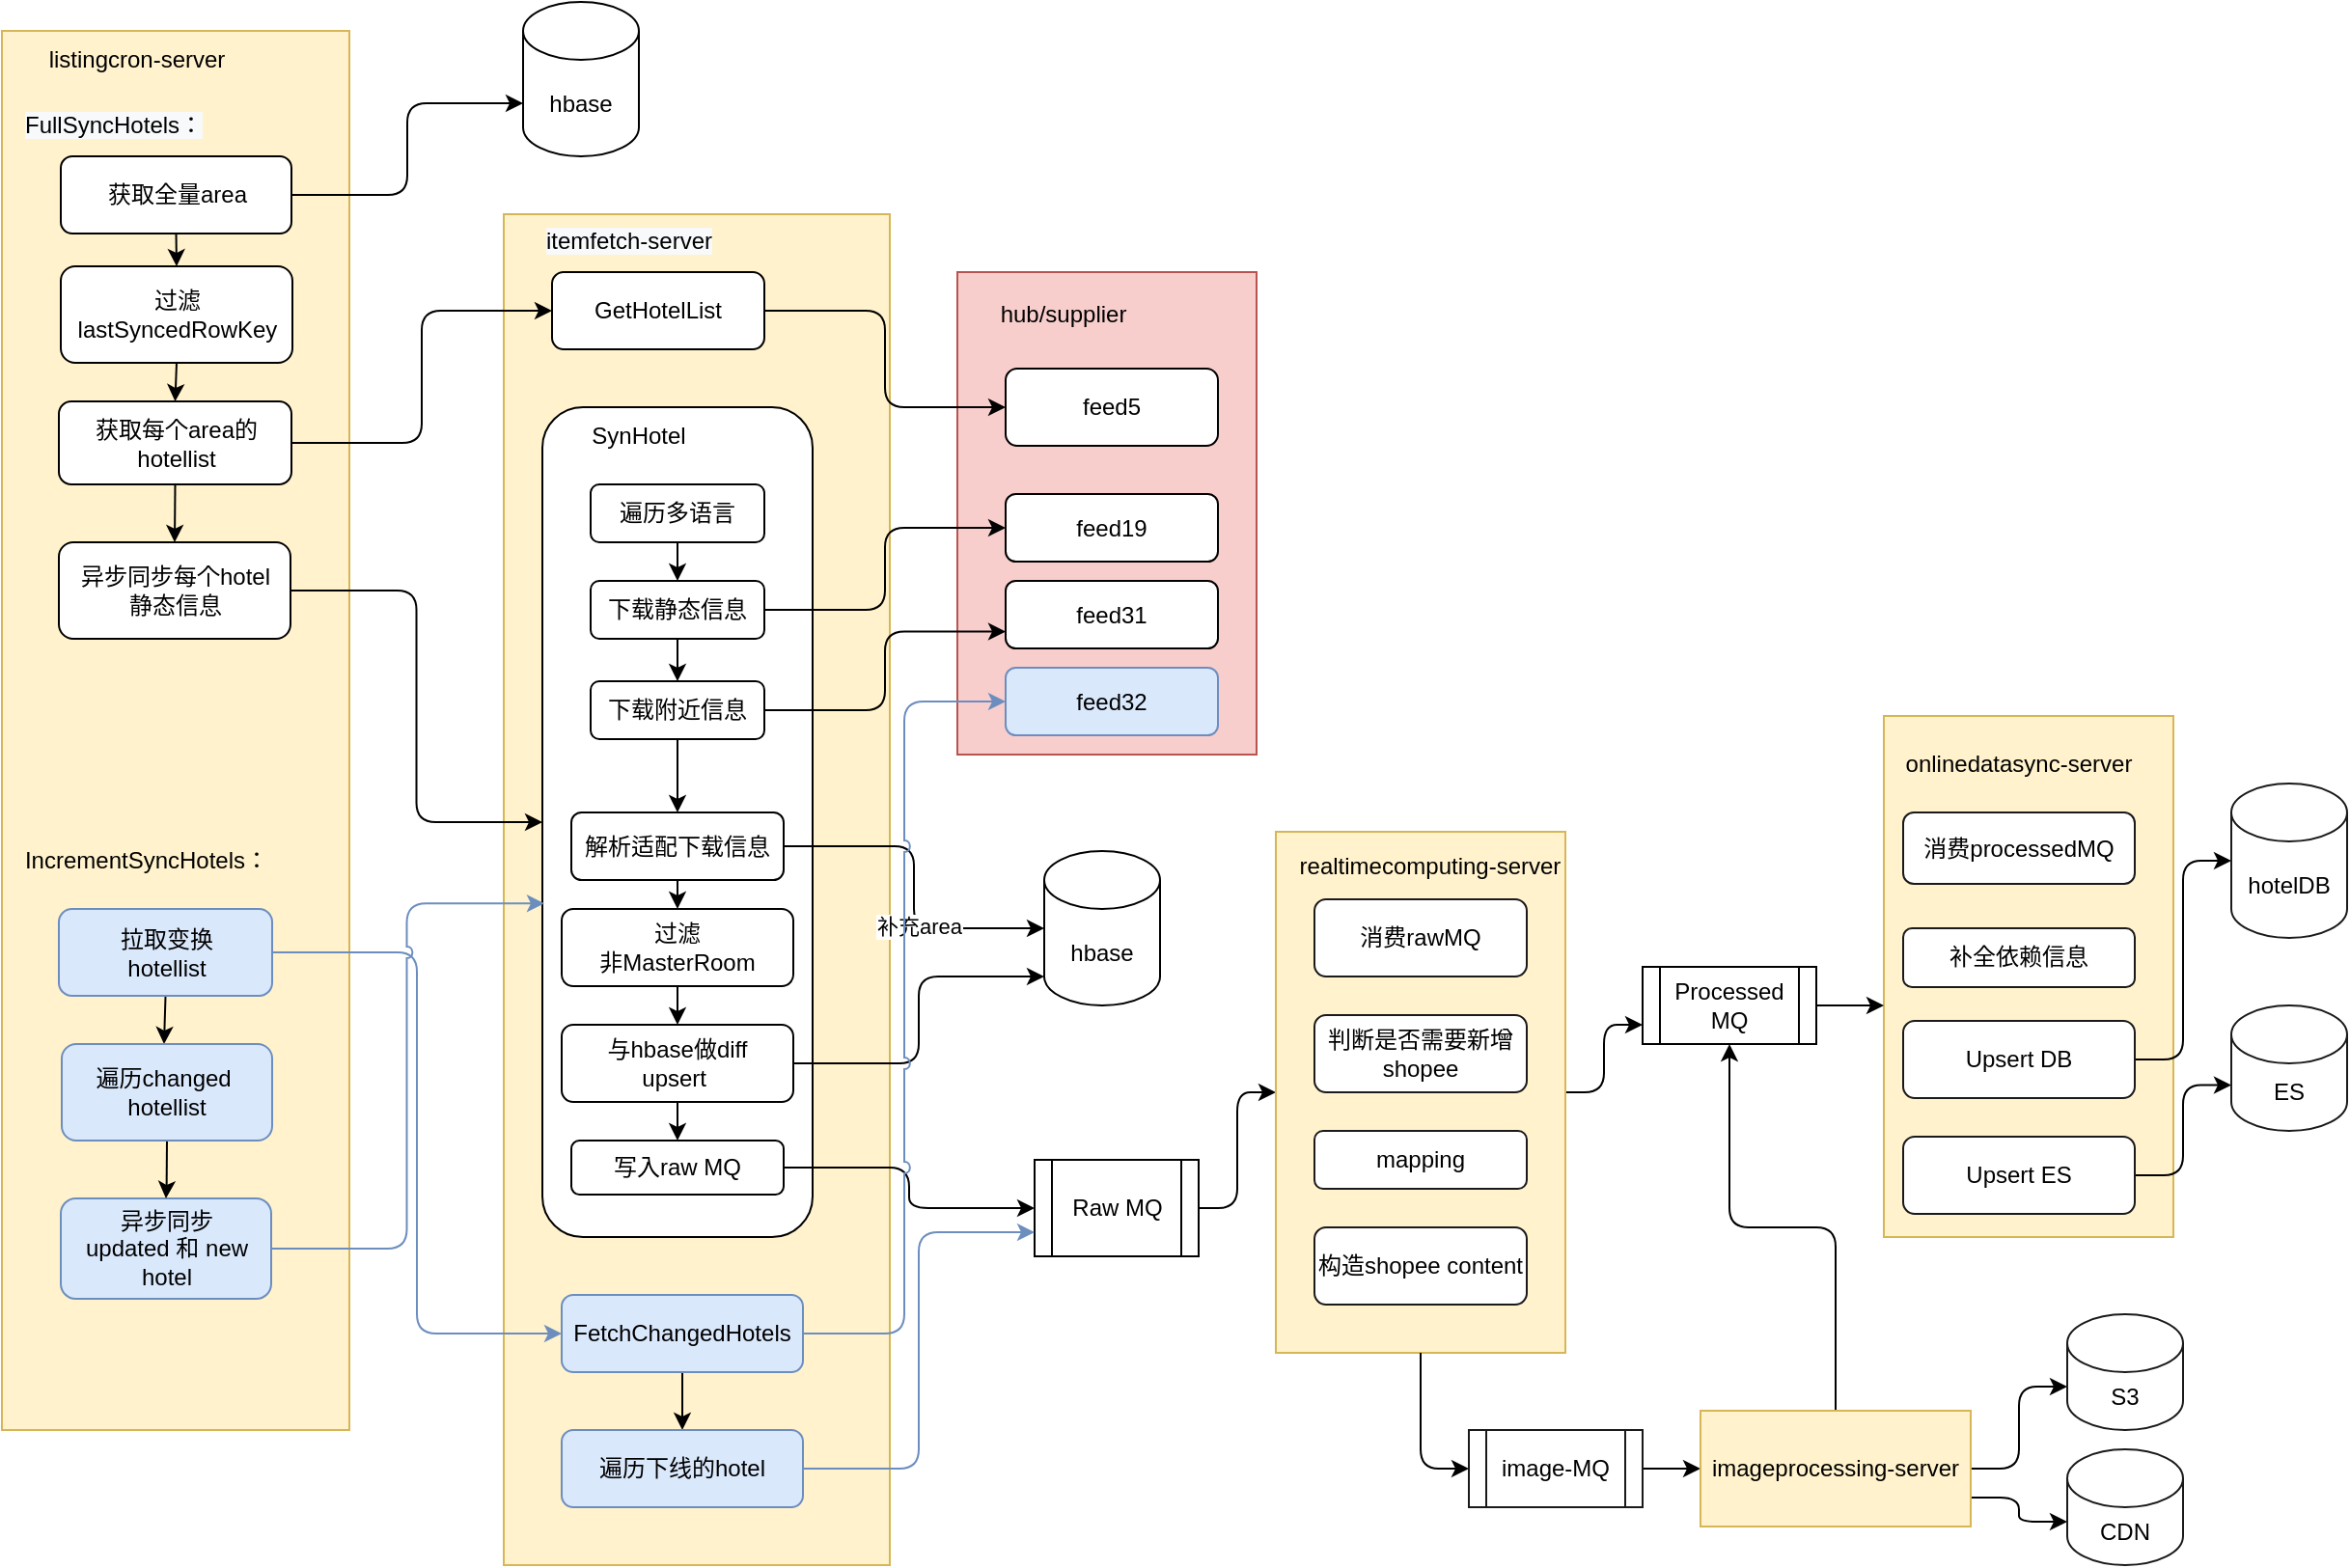 <mxfile version="20.0.4" type="github">
  <diagram id="YuhhQvLzDPB0U2GF9P-1" name="Page-1">
    <mxGraphModel dx="2163" dy="1390" grid="1" gridSize="10" guides="1" tooltips="1" connect="1" arrows="1" fold="1" page="1" pageScale="1" pageWidth="3300" pageHeight="4681" math="0" shadow="0">
      <root>
        <mxCell id="0" />
        <mxCell id="1" parent="0" />
        <mxCell id="pe_uEWkKQalwWE7tFgN7-95" value="" style="rounded=0;whiteSpace=wrap;html=1;strokeColor=#d6b656;fillColor=#fff2cc;" vertex="1" parent="1">
          <mxGeometry x="1315" y="510" width="150" height="270" as="geometry" />
        </mxCell>
        <mxCell id="pe_uEWkKQalwWE7tFgN7-93" style="edgeStyle=orthogonalEdgeStyle;rounded=1;jumpStyle=arc;orthogonalLoop=1;jettySize=auto;html=1;exitX=1;exitY=0.5;exitDx=0;exitDy=0;entryX=0;entryY=0.75;entryDx=0;entryDy=0;" edge="1" parent="1" source="pe_uEWkKQalwWE7tFgN7-82" target="pe_uEWkKQalwWE7tFgN7-92">
          <mxGeometry relative="1" as="geometry" />
        </mxCell>
        <mxCell id="pe_uEWkKQalwWE7tFgN7-55" value="" style="rounded=0;whiteSpace=wrap;html=1;fillColor=#f8cecc;strokeColor=#b85450;" vertex="1" parent="1">
          <mxGeometry x="835" y="280" width="155" height="250" as="geometry" />
        </mxCell>
        <mxCell id="pe_uEWkKQalwWE7tFgN7-50" value="" style="rounded=0;whiteSpace=wrap;html=1;fillColor=#fff2cc;strokeColor=#d6b656;" vertex="1" parent="1">
          <mxGeometry x="600" y="250" width="200" height="700" as="geometry" />
        </mxCell>
        <mxCell id="pe_uEWkKQalwWE7tFgN7-18" value="" style="rounded=0;whiteSpace=wrap;html=1;fillColor=#fff2cc;strokeColor=#d6b656;" vertex="1" parent="1">
          <mxGeometry x="340" y="155" width="180" height="725" as="geometry" />
        </mxCell>
        <mxCell id="pe_uEWkKQalwWE7tFgN7-2" value="hbase" style="shape=cylinder3;whiteSpace=wrap;html=1;boundedLbl=1;backgroundOutline=1;size=15;" vertex="1" parent="1">
          <mxGeometry x="610" y="140" width="60" height="80" as="geometry" />
        </mxCell>
        <mxCell id="pe_uEWkKQalwWE7tFgN7-7" style="edgeStyle=orthogonalEdgeStyle;rounded=0;orthogonalLoop=1;jettySize=auto;html=1;exitX=0.5;exitY=1;exitDx=0;exitDy=0;entryX=0.5;entryY=0;entryDx=0;entryDy=0;" edge="1" parent="1" source="pe_uEWkKQalwWE7tFgN7-5" target="pe_uEWkKQalwWE7tFgN7-6">
          <mxGeometry relative="1" as="geometry" />
        </mxCell>
        <mxCell id="pe_uEWkKQalwWE7tFgN7-8" style="edgeStyle=orthogonalEdgeStyle;rounded=1;orthogonalLoop=1;jettySize=auto;html=1;exitX=1;exitY=0.5;exitDx=0;exitDy=0;entryX=0;entryY=0;entryDx=0;entryDy=52.5;entryPerimeter=0;" edge="1" parent="1" source="pe_uEWkKQalwWE7tFgN7-5" target="pe_uEWkKQalwWE7tFgN7-2">
          <mxGeometry relative="1" as="geometry" />
        </mxCell>
        <mxCell id="pe_uEWkKQalwWE7tFgN7-5" value="获取全量area" style="rounded=1;whiteSpace=wrap;html=1;" vertex="1" parent="1">
          <mxGeometry x="370.5" y="220" width="119.5" height="40" as="geometry" />
        </mxCell>
        <mxCell id="pe_uEWkKQalwWE7tFgN7-10" style="edgeStyle=orthogonalEdgeStyle;rounded=1;orthogonalLoop=1;jettySize=auto;html=1;exitX=0.5;exitY=1;exitDx=0;exitDy=0;entryX=0.5;entryY=0;entryDx=0;entryDy=0;" edge="1" parent="1" source="pe_uEWkKQalwWE7tFgN7-6" target="pe_uEWkKQalwWE7tFgN7-9">
          <mxGeometry relative="1" as="geometry" />
        </mxCell>
        <mxCell id="pe_uEWkKQalwWE7tFgN7-6" value="过滤&lt;br&gt;lastSyncedRowKey" style="rounded=1;whiteSpace=wrap;html=1;" vertex="1" parent="1">
          <mxGeometry x="370.5" y="277" width="120" height="50" as="geometry" />
        </mxCell>
        <mxCell id="pe_uEWkKQalwWE7tFgN7-13" style="edgeStyle=orthogonalEdgeStyle;rounded=1;orthogonalLoop=1;jettySize=auto;html=1;exitX=1;exitY=0.5;exitDx=0;exitDy=0;entryX=0;entryY=0.5;entryDx=0;entryDy=0;" edge="1" parent="1" source="pe_uEWkKQalwWE7tFgN7-9" target="pe_uEWkKQalwWE7tFgN7-12">
          <mxGeometry relative="1" as="geometry" />
        </mxCell>
        <mxCell id="pe_uEWkKQalwWE7tFgN7-17" style="edgeStyle=orthogonalEdgeStyle;rounded=1;orthogonalLoop=1;jettySize=auto;html=1;exitX=0.5;exitY=1;exitDx=0;exitDy=0;entryX=0.5;entryY=0;entryDx=0;entryDy=0;" edge="1" parent="1" source="pe_uEWkKQalwWE7tFgN7-9" target="pe_uEWkKQalwWE7tFgN7-15">
          <mxGeometry relative="1" as="geometry" />
        </mxCell>
        <mxCell id="pe_uEWkKQalwWE7tFgN7-9" value="获取每个area的hotellist" style="rounded=1;whiteSpace=wrap;html=1;" vertex="1" parent="1">
          <mxGeometry x="369.5" y="347" width="120.5" height="43" as="geometry" />
        </mxCell>
        <mxCell id="pe_uEWkKQalwWE7tFgN7-25" style="edgeStyle=orthogonalEdgeStyle;rounded=1;orthogonalLoop=1;jettySize=auto;html=1;exitX=1;exitY=0.5;exitDx=0;exitDy=0;entryX=0;entryY=0.5;entryDx=0;entryDy=0;" edge="1" parent="1" source="pe_uEWkKQalwWE7tFgN7-12" target="pe_uEWkKQalwWE7tFgN7-24">
          <mxGeometry relative="1" as="geometry" />
        </mxCell>
        <mxCell id="pe_uEWkKQalwWE7tFgN7-12" value="GetHotelList" style="rounded=1;whiteSpace=wrap;html=1;" vertex="1" parent="1">
          <mxGeometry x="625" y="280" width="110" height="40" as="geometry" />
        </mxCell>
        <mxCell id="pe_uEWkKQalwWE7tFgN7-14" value="" style="rounded=1;whiteSpace=wrap;html=1;" vertex="1" parent="1">
          <mxGeometry x="620" y="350" width="140" height="430" as="geometry" />
        </mxCell>
        <mxCell id="pe_uEWkKQalwWE7tFgN7-54" style="edgeStyle=orthogonalEdgeStyle;rounded=1;orthogonalLoop=1;jettySize=auto;html=1;exitX=1;exitY=0.5;exitDx=0;exitDy=0;" edge="1" parent="1" source="pe_uEWkKQalwWE7tFgN7-15" target="pe_uEWkKQalwWE7tFgN7-14">
          <mxGeometry relative="1" as="geometry" />
        </mxCell>
        <mxCell id="pe_uEWkKQalwWE7tFgN7-15" value="异步同步每个hotel&lt;br&gt;静态信息" style="rounded=1;whiteSpace=wrap;html=1;" vertex="1" parent="1">
          <mxGeometry x="369.5" y="420" width="120" height="50" as="geometry" />
        </mxCell>
        <mxCell id="pe_uEWkKQalwWE7tFgN7-22" style="edgeStyle=orthogonalEdgeStyle;rounded=1;orthogonalLoop=1;jettySize=auto;html=1;exitX=0.5;exitY=1;exitDx=0;exitDy=0;entryX=0.5;entryY=0;entryDx=0;entryDy=0;" edge="1" parent="1" source="pe_uEWkKQalwWE7tFgN7-20" target="pe_uEWkKQalwWE7tFgN7-21">
          <mxGeometry relative="1" as="geometry" />
        </mxCell>
        <mxCell id="pe_uEWkKQalwWE7tFgN7-20" value="遍历多语言" style="rounded=1;whiteSpace=wrap;html=1;" vertex="1" parent="1">
          <mxGeometry x="645" y="390" width="90" height="30" as="geometry" />
        </mxCell>
        <mxCell id="pe_uEWkKQalwWE7tFgN7-28" style="edgeStyle=orthogonalEdgeStyle;rounded=1;orthogonalLoop=1;jettySize=auto;html=1;exitX=0.5;exitY=1;exitDx=0;exitDy=0;entryX=0.5;entryY=0;entryDx=0;entryDy=0;" edge="1" parent="1" source="pe_uEWkKQalwWE7tFgN7-21" target="pe_uEWkKQalwWE7tFgN7-27">
          <mxGeometry relative="1" as="geometry" />
        </mxCell>
        <mxCell id="pe_uEWkKQalwWE7tFgN7-33" style="edgeStyle=orthogonalEdgeStyle;rounded=1;orthogonalLoop=1;jettySize=auto;html=1;exitX=1;exitY=0.5;exitDx=0;exitDy=0;entryX=0;entryY=0.5;entryDx=0;entryDy=0;" edge="1" parent="1" source="pe_uEWkKQalwWE7tFgN7-21" target="pe_uEWkKQalwWE7tFgN7-26">
          <mxGeometry relative="1" as="geometry" />
        </mxCell>
        <mxCell id="pe_uEWkKQalwWE7tFgN7-21" value="下载静态信息" style="rounded=1;whiteSpace=wrap;html=1;" vertex="1" parent="1">
          <mxGeometry x="645" y="440" width="90" height="30" as="geometry" />
        </mxCell>
        <mxCell id="pe_uEWkKQalwWE7tFgN7-24" value="feed5" style="rounded=1;whiteSpace=wrap;html=1;" vertex="1" parent="1">
          <mxGeometry x="860" y="330" width="110" height="40" as="geometry" />
        </mxCell>
        <mxCell id="pe_uEWkKQalwWE7tFgN7-26" value="feed19" style="rounded=1;whiteSpace=wrap;html=1;" vertex="1" parent="1">
          <mxGeometry x="860" y="395" width="110" height="35" as="geometry" />
        </mxCell>
        <mxCell id="pe_uEWkKQalwWE7tFgN7-34" style="edgeStyle=orthogonalEdgeStyle;rounded=1;orthogonalLoop=1;jettySize=auto;html=1;exitX=1;exitY=0.5;exitDx=0;exitDy=0;entryX=0;entryY=0.75;entryDx=0;entryDy=0;" edge="1" parent="1" source="pe_uEWkKQalwWE7tFgN7-27" target="pe_uEWkKQalwWE7tFgN7-32">
          <mxGeometry relative="1" as="geometry" />
        </mxCell>
        <mxCell id="pe_uEWkKQalwWE7tFgN7-52" style="edgeStyle=orthogonalEdgeStyle;rounded=1;orthogonalLoop=1;jettySize=auto;html=1;exitX=0.5;exitY=1;exitDx=0;exitDy=0;" edge="1" parent="1" source="pe_uEWkKQalwWE7tFgN7-27" target="pe_uEWkKQalwWE7tFgN7-35">
          <mxGeometry relative="1" as="geometry" />
        </mxCell>
        <mxCell id="pe_uEWkKQalwWE7tFgN7-27" value="下载附近信息" style="rounded=1;whiteSpace=wrap;html=1;" vertex="1" parent="1">
          <mxGeometry x="645" y="492" width="90" height="30" as="geometry" />
        </mxCell>
        <mxCell id="pe_uEWkKQalwWE7tFgN7-32" value="feed31" style="rounded=1;whiteSpace=wrap;html=1;" vertex="1" parent="1">
          <mxGeometry x="860" y="440" width="110" height="35" as="geometry" />
        </mxCell>
        <mxCell id="pe_uEWkKQalwWE7tFgN7-37" style="edgeStyle=orthogonalEdgeStyle;rounded=1;orthogonalLoop=1;jettySize=auto;html=1;exitX=1;exitY=0.5;exitDx=0;exitDy=0;entryX=0;entryY=0.5;entryDx=0;entryDy=0;entryPerimeter=0;" edge="1" parent="1" source="pe_uEWkKQalwWE7tFgN7-35" target="pe_uEWkKQalwWE7tFgN7-36">
          <mxGeometry relative="1" as="geometry">
            <mxPoint x="940" y="650" as="targetPoint" />
          </mxGeometry>
        </mxCell>
        <mxCell id="pe_uEWkKQalwWE7tFgN7-38" value="补充area" style="edgeLabel;html=1;align=center;verticalAlign=middle;resizable=0;points=[];" vertex="1" connectable="0" parent="pe_uEWkKQalwWE7tFgN7-37">
          <mxGeometry x="0.256" y="1" relative="1" as="geometry">
            <mxPoint x="1" as="offset" />
          </mxGeometry>
        </mxCell>
        <mxCell id="pe_uEWkKQalwWE7tFgN7-43" style="edgeStyle=orthogonalEdgeStyle;rounded=1;orthogonalLoop=1;jettySize=auto;html=1;exitX=0.5;exitY=1;exitDx=0;exitDy=0;entryX=0.5;entryY=0;entryDx=0;entryDy=0;" edge="1" parent="1" source="pe_uEWkKQalwWE7tFgN7-35" target="pe_uEWkKQalwWE7tFgN7-41">
          <mxGeometry relative="1" as="geometry" />
        </mxCell>
        <mxCell id="pe_uEWkKQalwWE7tFgN7-35" value="解析适配下载信息&lt;br&gt;" style="rounded=1;whiteSpace=wrap;html=1;" vertex="1" parent="1">
          <mxGeometry x="635" y="560" width="110" height="35" as="geometry" />
        </mxCell>
        <mxCell id="pe_uEWkKQalwWE7tFgN7-36" value="hbase" style="shape=cylinder3;whiteSpace=wrap;html=1;boundedLbl=1;backgroundOutline=1;size=15;" vertex="1" parent="1">
          <mxGeometry x="880" y="580" width="60" height="80" as="geometry" />
        </mxCell>
        <mxCell id="pe_uEWkKQalwWE7tFgN7-40" style="edgeStyle=orthogonalEdgeStyle;rounded=1;orthogonalLoop=1;jettySize=auto;html=1;exitX=1;exitY=0.5;exitDx=0;exitDy=0;entryX=0;entryY=1;entryDx=0;entryDy=-15;entryPerimeter=0;" edge="1" parent="1" source="pe_uEWkKQalwWE7tFgN7-39" target="pe_uEWkKQalwWE7tFgN7-36">
          <mxGeometry relative="1" as="geometry" />
        </mxCell>
        <mxCell id="pe_uEWkKQalwWE7tFgN7-47" style="edgeStyle=orthogonalEdgeStyle;rounded=1;orthogonalLoop=1;jettySize=auto;html=1;exitX=0.5;exitY=1;exitDx=0;exitDy=0;entryX=0.5;entryY=0;entryDx=0;entryDy=0;" edge="1" parent="1" source="pe_uEWkKQalwWE7tFgN7-39" target="pe_uEWkKQalwWE7tFgN7-46">
          <mxGeometry relative="1" as="geometry" />
        </mxCell>
        <mxCell id="pe_uEWkKQalwWE7tFgN7-39" value="与hbase做diff&lt;br&gt;upsert&amp;nbsp;" style="rounded=1;whiteSpace=wrap;html=1;" vertex="1" parent="1">
          <mxGeometry x="630" y="670" width="120" height="40" as="geometry" />
        </mxCell>
        <mxCell id="pe_uEWkKQalwWE7tFgN7-44" style="edgeStyle=orthogonalEdgeStyle;rounded=1;orthogonalLoop=1;jettySize=auto;html=1;exitX=0.5;exitY=1;exitDx=0;exitDy=0;entryX=0.5;entryY=0;entryDx=0;entryDy=0;" edge="1" parent="1" target="pe_uEWkKQalwWE7tFgN7-39">
          <mxGeometry relative="1" as="geometry">
            <mxPoint x="690" y="640" as="sourcePoint" />
          </mxGeometry>
        </mxCell>
        <mxCell id="pe_uEWkKQalwWE7tFgN7-41" value="过滤&lt;br&gt;非MasterRoom" style="rounded=1;whiteSpace=wrap;html=1;" vertex="1" parent="1">
          <mxGeometry x="630" y="610" width="120" height="40" as="geometry" />
        </mxCell>
        <mxCell id="pe_uEWkKQalwWE7tFgN7-62" style="edgeStyle=orthogonalEdgeStyle;rounded=1;orthogonalLoop=1;jettySize=auto;html=1;exitX=1;exitY=0.5;exitDx=0;exitDy=0;entryX=0;entryY=0.5;entryDx=0;entryDy=0;" edge="1" parent="1" source="pe_uEWkKQalwWE7tFgN7-46" target="pe_uEWkKQalwWE7tFgN7-61">
          <mxGeometry relative="1" as="geometry" />
        </mxCell>
        <mxCell id="pe_uEWkKQalwWE7tFgN7-46" value="写入raw MQ" style="rounded=1;whiteSpace=wrap;html=1;" vertex="1" parent="1">
          <mxGeometry x="635" y="730" width="110" height="28" as="geometry" />
        </mxCell>
        <mxCell id="pe_uEWkKQalwWE7tFgN7-53" value="SynHotel" style="text;html=1;strokeColor=none;fillColor=none;align=center;verticalAlign=middle;whiteSpace=wrap;rounded=0;" vertex="1" parent="1">
          <mxGeometry x="640" y="350" width="60" height="30" as="geometry" />
        </mxCell>
        <mxCell id="pe_uEWkKQalwWE7tFgN7-56" value="listingcron-server" style="text;html=1;strokeColor=none;fillColor=none;align=center;verticalAlign=middle;whiteSpace=wrap;rounded=0;" vertex="1" parent="1">
          <mxGeometry x="360" y="160" width="100" height="20" as="geometry" />
        </mxCell>
        <mxCell id="pe_uEWkKQalwWE7tFgN7-64" style="edgeStyle=orthogonalEdgeStyle;rounded=1;orthogonalLoop=1;jettySize=auto;html=1;exitX=0.5;exitY=1;exitDx=0;exitDy=0;entryX=0.5;entryY=0;entryDx=0;entryDy=0;" edge="1" parent="1" source="pe_uEWkKQalwWE7tFgN7-58" target="pe_uEWkKQalwWE7tFgN7-63">
          <mxGeometry relative="1" as="geometry" />
        </mxCell>
        <mxCell id="pe_uEWkKQalwWE7tFgN7-67" style="edgeStyle=orthogonalEdgeStyle;rounded=1;orthogonalLoop=1;jettySize=auto;html=1;exitX=1;exitY=0.5;exitDx=0;exitDy=0;entryX=0;entryY=0.5;entryDx=0;entryDy=0;jumpStyle=arc;fillColor=#dae8fc;strokeColor=#6c8ebf;" edge="1" parent="1" source="pe_uEWkKQalwWE7tFgN7-58" target="pe_uEWkKQalwWE7tFgN7-66">
          <mxGeometry relative="1" as="geometry" />
        </mxCell>
        <mxCell id="pe_uEWkKQalwWE7tFgN7-58" value="FetchChangedHotels" style="rounded=1;whiteSpace=wrap;html=1;fillColor=#dae8fc;strokeColor=#6c8ebf;" vertex="1" parent="1">
          <mxGeometry x="630" y="810" width="125" height="40" as="geometry" />
        </mxCell>
        <mxCell id="pe_uEWkKQalwWE7tFgN7-60" style="edgeStyle=orthogonalEdgeStyle;rounded=1;orthogonalLoop=1;jettySize=auto;html=1;exitX=1;exitY=0.5;exitDx=0;exitDy=0;entryX=0;entryY=0.5;entryDx=0;entryDy=0;fillColor=#dae8fc;strokeColor=#6c8ebf;" edge="1" parent="1" source="pe_uEWkKQalwWE7tFgN7-59" target="pe_uEWkKQalwWE7tFgN7-58">
          <mxGeometry relative="1" as="geometry" />
        </mxCell>
        <mxCell id="pe_uEWkKQalwWE7tFgN7-69" style="edgeStyle=orthogonalEdgeStyle;rounded=1;jumpStyle=arc;orthogonalLoop=1;jettySize=auto;html=1;exitX=0.5;exitY=1;exitDx=0;exitDy=0;" edge="1" parent="1" source="pe_uEWkKQalwWE7tFgN7-59">
          <mxGeometry relative="1" as="geometry">
            <mxPoint x="424" y="680" as="targetPoint" />
          </mxGeometry>
        </mxCell>
        <mxCell id="pe_uEWkKQalwWE7tFgN7-59" value="拉取变换&lt;br&gt;hotellist" style="rounded=1;whiteSpace=wrap;html=1;fillColor=#dae8fc;strokeColor=#6c8ebf;" vertex="1" parent="1">
          <mxGeometry x="369.5" y="610" width="110.5" height="45" as="geometry" />
        </mxCell>
        <mxCell id="pe_uEWkKQalwWE7tFgN7-85" style="edgeStyle=orthogonalEdgeStyle;rounded=1;jumpStyle=arc;orthogonalLoop=1;jettySize=auto;html=1;exitX=1;exitY=0.5;exitDx=0;exitDy=0;entryX=0;entryY=0.5;entryDx=0;entryDy=0;" edge="1" parent="1" source="pe_uEWkKQalwWE7tFgN7-61" target="pe_uEWkKQalwWE7tFgN7-82">
          <mxGeometry relative="1" as="geometry" />
        </mxCell>
        <mxCell id="pe_uEWkKQalwWE7tFgN7-61" value="Raw MQ" style="shape=process;whiteSpace=wrap;html=1;backgroundOutline=1;" vertex="1" parent="1">
          <mxGeometry x="875" y="740" width="85" height="50" as="geometry" />
        </mxCell>
        <mxCell id="pe_uEWkKQalwWE7tFgN7-65" style="edgeStyle=orthogonalEdgeStyle;rounded=1;orthogonalLoop=1;jettySize=auto;html=1;exitX=1;exitY=0.5;exitDx=0;exitDy=0;entryX=0;entryY=0.75;entryDx=0;entryDy=0;fillColor=#dae8fc;strokeColor=#6c8ebf;" edge="1" parent="1" source="pe_uEWkKQalwWE7tFgN7-63" target="pe_uEWkKQalwWE7tFgN7-61">
          <mxGeometry relative="1" as="geometry" />
        </mxCell>
        <mxCell id="pe_uEWkKQalwWE7tFgN7-63" value="遍历下线的hotel" style="rounded=1;whiteSpace=wrap;html=1;fillColor=#dae8fc;strokeColor=#6c8ebf;" vertex="1" parent="1">
          <mxGeometry x="630" y="880" width="125" height="40" as="geometry" />
        </mxCell>
        <mxCell id="pe_uEWkKQalwWE7tFgN7-66" value="feed32" style="rounded=1;whiteSpace=wrap;html=1;fillColor=#dae8fc;strokeColor=#6c8ebf;" vertex="1" parent="1">
          <mxGeometry x="860" y="485" width="110" height="35" as="geometry" />
        </mxCell>
        <mxCell id="pe_uEWkKQalwWE7tFgN7-73" style="edgeStyle=orthogonalEdgeStyle;rounded=1;jumpStyle=arc;orthogonalLoop=1;jettySize=auto;html=1;exitX=1;exitY=0.5;exitDx=0;exitDy=0;entryX=0.007;entryY=0.598;entryDx=0;entryDy=0;entryPerimeter=0;fillColor=#dae8fc;strokeColor=#6c8ebf;" edge="1" parent="1" source="pe_uEWkKQalwWE7tFgN7-68" target="pe_uEWkKQalwWE7tFgN7-14">
          <mxGeometry relative="1" as="geometry" />
        </mxCell>
        <mxCell id="pe_uEWkKQalwWE7tFgN7-68" value="异步同步&lt;br&gt;updated 和 new hotel" style="rounded=1;whiteSpace=wrap;html=1;fillColor=#dae8fc;strokeColor=#6c8ebf;" vertex="1" parent="1">
          <mxGeometry x="370.5" y="760" width="109" height="52" as="geometry" />
        </mxCell>
        <mxCell id="pe_uEWkKQalwWE7tFgN7-71" style="edgeStyle=orthogonalEdgeStyle;rounded=1;jumpStyle=arc;orthogonalLoop=1;jettySize=auto;html=1;exitX=0.5;exitY=1;exitDx=0;exitDy=0;" edge="1" parent="1" source="pe_uEWkKQalwWE7tFgN7-70" target="pe_uEWkKQalwWE7tFgN7-68">
          <mxGeometry relative="1" as="geometry" />
        </mxCell>
        <mxCell id="pe_uEWkKQalwWE7tFgN7-70" value="遍历changed&amp;nbsp;&lt;br&gt;hotellist" style="rounded=1;whiteSpace=wrap;html=1;fillColor=#dae8fc;strokeColor=#6c8ebf;" vertex="1" parent="1">
          <mxGeometry x="371" y="680" width="109" height="50" as="geometry" />
        </mxCell>
        <mxCell id="pe_uEWkKQalwWE7tFgN7-74" value="IncrementSyncHotels：" style="text;html=1;strokeColor=none;fillColor=none;align=center;verticalAlign=middle;whiteSpace=wrap;rounded=0;" vertex="1" parent="1">
          <mxGeometry x="360" y="570" width="110" height="30" as="geometry" />
        </mxCell>
        <mxCell id="pe_uEWkKQalwWE7tFgN7-75" value="&lt;span style=&quot;color: rgb(0, 0, 0); font-family: Helvetica; font-size: 12px; font-style: normal; font-variant-ligatures: normal; font-variant-caps: normal; font-weight: 400; letter-spacing: normal; orphans: 2; text-align: center; text-indent: 0px; text-transform: none; widows: 2; word-spacing: 0px; -webkit-text-stroke-width: 0px; background-color: rgb(248, 249, 250); text-decoration-thickness: initial; text-decoration-style: initial; text-decoration-color: initial; float: none; display: inline !important;&quot;&gt;FullSyncHotels：&lt;/span&gt;" style="text;whiteSpace=wrap;html=1;" vertex="1" parent="1">
          <mxGeometry x="350" y="190" width="90" height="30" as="geometry" />
        </mxCell>
        <mxCell id="pe_uEWkKQalwWE7tFgN7-76" value="&lt;span style=&quot;color: rgb(0, 0, 0); font-family: Helvetica; font-size: 12px; font-style: normal; font-variant-ligatures: normal; font-variant-caps: normal; font-weight: 400; letter-spacing: normal; orphans: 2; text-align: center; text-indent: 0px; text-transform: none; widows: 2; word-spacing: 0px; -webkit-text-stroke-width: 0px; background-color: rgb(248, 249, 250); text-decoration-thickness: initial; text-decoration-style: initial; text-decoration-color: initial; float: none; display: inline !important;&quot;&gt;itemfetch-server&lt;/span&gt;" style="text;whiteSpace=wrap;html=1;" vertex="1" parent="1">
          <mxGeometry x="620" y="250" width="100" height="30" as="geometry" />
        </mxCell>
        <mxCell id="pe_uEWkKQalwWE7tFgN7-77" value="hub/supplier" style="text;html=1;strokeColor=none;fillColor=none;align=center;verticalAlign=middle;whiteSpace=wrap;rounded=0;" vertex="1" parent="1">
          <mxGeometry x="860" y="287" width="60" height="30" as="geometry" />
        </mxCell>
        <mxCell id="pe_uEWkKQalwWE7tFgN7-88" value="消费processedMQ" style="rounded=1;whiteSpace=wrap;html=1;strokeColor=#1A1A1A;fillColor=#FFFFFF;" vertex="1" parent="1">
          <mxGeometry x="1325" y="560" width="120" height="37" as="geometry" />
        </mxCell>
        <mxCell id="pe_uEWkKQalwWE7tFgN7-89" value="补全依赖信息" style="rounded=1;whiteSpace=wrap;html=1;strokeColor=#1A1A1A;fillColor=#FFFFFF;" vertex="1" parent="1">
          <mxGeometry x="1325" y="620" width="120" height="30.5" as="geometry" />
        </mxCell>
        <mxCell id="pe_uEWkKQalwWE7tFgN7-111" style="edgeStyle=orthogonalEdgeStyle;rounded=1;jumpStyle=arc;orthogonalLoop=1;jettySize=auto;html=1;exitX=1;exitY=0.5;exitDx=0;exitDy=0;entryX=0;entryY=0.5;entryDx=0;entryDy=0;entryPerimeter=0;" edge="1" parent="1" source="pe_uEWkKQalwWE7tFgN7-90" target="pe_uEWkKQalwWE7tFgN7-109">
          <mxGeometry relative="1" as="geometry" />
        </mxCell>
        <mxCell id="pe_uEWkKQalwWE7tFgN7-90" value="Upsert DB" style="rounded=1;whiteSpace=wrap;html=1;strokeColor=#1A1A1A;fillColor=#FFFFFF;" vertex="1" parent="1">
          <mxGeometry x="1325" y="668" width="120" height="40" as="geometry" />
        </mxCell>
        <mxCell id="pe_uEWkKQalwWE7tFgN7-112" style="edgeStyle=orthogonalEdgeStyle;rounded=1;jumpStyle=arc;orthogonalLoop=1;jettySize=auto;html=1;exitX=1;exitY=0.5;exitDx=0;exitDy=0;entryX=0;entryY=0;entryDx=0;entryDy=41.25;entryPerimeter=0;" edge="1" parent="1" source="pe_uEWkKQalwWE7tFgN7-91" target="pe_uEWkKQalwWE7tFgN7-110">
          <mxGeometry relative="1" as="geometry" />
        </mxCell>
        <mxCell id="pe_uEWkKQalwWE7tFgN7-91" value="Upsert ES" style="rounded=1;whiteSpace=wrap;html=1;strokeColor=#1A1A1A;fillColor=#FFFFFF;" vertex="1" parent="1">
          <mxGeometry x="1325" y="728" width="120" height="40" as="geometry" />
        </mxCell>
        <mxCell id="pe_uEWkKQalwWE7tFgN7-96" style="edgeStyle=orthogonalEdgeStyle;rounded=1;jumpStyle=arc;orthogonalLoop=1;jettySize=auto;html=1;exitX=1;exitY=0.5;exitDx=0;exitDy=0;entryX=0;entryY=0.556;entryDx=0;entryDy=0;entryPerimeter=0;" edge="1" parent="1" source="pe_uEWkKQalwWE7tFgN7-92" target="pe_uEWkKQalwWE7tFgN7-95">
          <mxGeometry relative="1" as="geometry" />
        </mxCell>
        <mxCell id="pe_uEWkKQalwWE7tFgN7-92" value="Processed MQ" style="shape=process;whiteSpace=wrap;html=1;backgroundOutline=1;" vertex="1" parent="1">
          <mxGeometry x="1190" y="640" width="90" height="40" as="geometry" />
        </mxCell>
        <mxCell id="pe_uEWkKQalwWE7tFgN7-97" value="onlinedatasync-server" style="text;html=1;strokeColor=none;fillColor=none;align=center;verticalAlign=middle;whiteSpace=wrap;rounded=0;" vertex="1" parent="1">
          <mxGeometry x="1310" y="520" width="150" height="30" as="geometry" />
        </mxCell>
        <mxCell id="pe_uEWkKQalwWE7tFgN7-98" value="" style="group" vertex="1" connectable="0" parent="1">
          <mxGeometry x="1000" y="570" width="160" height="270" as="geometry" />
        </mxCell>
        <mxCell id="pe_uEWkKQalwWE7tFgN7-82" value="" style="rounded=0;whiteSpace=wrap;html=1;strokeColor=#d6b656;fillColor=#fff2cc;" vertex="1" parent="pe_uEWkKQalwWE7tFgN7-98">
          <mxGeometry width="150" height="270" as="geometry" />
        </mxCell>
        <mxCell id="pe_uEWkKQalwWE7tFgN7-78" value="消费rawMQ" style="rounded=1;whiteSpace=wrap;html=1;strokeColor=#1A1A1A;fillColor=#FFFFFF;" vertex="1" parent="pe_uEWkKQalwWE7tFgN7-98">
          <mxGeometry x="20" y="35" width="110" height="40" as="geometry" />
        </mxCell>
        <mxCell id="pe_uEWkKQalwWE7tFgN7-79" value="判断是否需要新增shopee" style="rounded=1;whiteSpace=wrap;html=1;strokeColor=#1A1A1A;fillColor=#FFFFFF;" vertex="1" parent="pe_uEWkKQalwWE7tFgN7-98">
          <mxGeometry x="20" y="95" width="110" height="40" as="geometry" />
        </mxCell>
        <mxCell id="pe_uEWkKQalwWE7tFgN7-80" value="mapping" style="rounded=1;whiteSpace=wrap;html=1;strokeColor=#1A1A1A;fillColor=#FFFFFF;" vertex="1" parent="pe_uEWkKQalwWE7tFgN7-98">
          <mxGeometry x="20" y="155" width="110" height="30" as="geometry" />
        </mxCell>
        <mxCell id="pe_uEWkKQalwWE7tFgN7-84" value="构造shopee content" style="rounded=1;whiteSpace=wrap;html=1;strokeColor=#1A1A1A;fillColor=#FFFFFF;" vertex="1" parent="pe_uEWkKQalwWE7tFgN7-98">
          <mxGeometry x="20" y="205" width="110" height="40" as="geometry" />
        </mxCell>
        <mxCell id="pe_uEWkKQalwWE7tFgN7-86" value="realtimecomputing-server" style="text;html=1;strokeColor=none;fillColor=none;align=center;verticalAlign=middle;whiteSpace=wrap;rounded=0;" vertex="1" parent="pe_uEWkKQalwWE7tFgN7-98">
          <mxGeometry width="160" height="35" as="geometry" />
        </mxCell>
        <mxCell id="pe_uEWkKQalwWE7tFgN7-102" style="edgeStyle=orthogonalEdgeStyle;rounded=1;jumpStyle=arc;orthogonalLoop=1;jettySize=auto;html=1;exitX=1;exitY=0.5;exitDx=0;exitDy=0;entryX=0;entryY=0.5;entryDx=0;entryDy=0;" edge="1" parent="1" source="pe_uEWkKQalwWE7tFgN7-99" target="pe_uEWkKQalwWE7tFgN7-101">
          <mxGeometry relative="1" as="geometry" />
        </mxCell>
        <mxCell id="pe_uEWkKQalwWE7tFgN7-99" value="image-MQ" style="shape=process;whiteSpace=wrap;html=1;backgroundOutline=1;strokeColor=#1A1A1A;fillColor=#FFFFFF;" vertex="1" parent="1">
          <mxGeometry x="1100" y="880" width="90" height="40" as="geometry" />
        </mxCell>
        <mxCell id="pe_uEWkKQalwWE7tFgN7-100" style="edgeStyle=orthogonalEdgeStyle;rounded=1;jumpStyle=arc;orthogonalLoop=1;jettySize=auto;html=1;exitX=0.5;exitY=1;exitDx=0;exitDy=0;entryX=0;entryY=0.5;entryDx=0;entryDy=0;" edge="1" parent="1" source="pe_uEWkKQalwWE7tFgN7-82" target="pe_uEWkKQalwWE7tFgN7-99">
          <mxGeometry relative="1" as="geometry" />
        </mxCell>
        <mxCell id="pe_uEWkKQalwWE7tFgN7-104" style="edgeStyle=orthogonalEdgeStyle;rounded=1;jumpStyle=arc;orthogonalLoop=1;jettySize=auto;html=1;exitX=0.5;exitY=0;exitDx=0;exitDy=0;entryX=0.5;entryY=1;entryDx=0;entryDy=0;" edge="1" parent="1" source="pe_uEWkKQalwWE7tFgN7-101" target="pe_uEWkKQalwWE7tFgN7-92">
          <mxGeometry relative="1" as="geometry" />
        </mxCell>
        <mxCell id="pe_uEWkKQalwWE7tFgN7-107" style="edgeStyle=orthogonalEdgeStyle;rounded=1;jumpStyle=arc;orthogonalLoop=1;jettySize=auto;html=1;exitX=1;exitY=0.5;exitDx=0;exitDy=0;entryX=0;entryY=0;entryDx=0;entryDy=37.5;entryPerimeter=0;" edge="1" parent="1" source="pe_uEWkKQalwWE7tFgN7-101" target="pe_uEWkKQalwWE7tFgN7-105">
          <mxGeometry relative="1" as="geometry" />
        </mxCell>
        <mxCell id="pe_uEWkKQalwWE7tFgN7-108" style="edgeStyle=orthogonalEdgeStyle;rounded=1;jumpStyle=arc;orthogonalLoop=1;jettySize=auto;html=1;exitX=1;exitY=0.75;exitDx=0;exitDy=0;entryX=0;entryY=0;entryDx=0;entryDy=37.5;entryPerimeter=0;" edge="1" parent="1" source="pe_uEWkKQalwWE7tFgN7-101" target="pe_uEWkKQalwWE7tFgN7-106">
          <mxGeometry relative="1" as="geometry" />
        </mxCell>
        <mxCell id="pe_uEWkKQalwWE7tFgN7-101" value="imageprocessing-server" style="rounded=0;whiteSpace=wrap;html=1;strokeColor=#d6b656;fillColor=#fff2cc;" vertex="1" parent="1">
          <mxGeometry x="1220" y="870" width="140" height="60" as="geometry" />
        </mxCell>
        <mxCell id="pe_uEWkKQalwWE7tFgN7-105" value="S3" style="shape=cylinder3;whiteSpace=wrap;html=1;boundedLbl=1;backgroundOutline=1;size=15;strokeColor=#1A1A1A;fillColor=#FFFFFF;" vertex="1" parent="1">
          <mxGeometry x="1410" y="820" width="60" height="60" as="geometry" />
        </mxCell>
        <mxCell id="pe_uEWkKQalwWE7tFgN7-106" value="CDN" style="shape=cylinder3;whiteSpace=wrap;html=1;boundedLbl=1;backgroundOutline=1;size=15;strokeColor=#1A1A1A;fillColor=#FFFFFF;" vertex="1" parent="1">
          <mxGeometry x="1410" y="890" width="60" height="60" as="geometry" />
        </mxCell>
        <mxCell id="pe_uEWkKQalwWE7tFgN7-109" value="hotelDB" style="shape=cylinder3;whiteSpace=wrap;html=1;boundedLbl=1;backgroundOutline=1;size=15;strokeColor=#1A1A1A;fillColor=#FFFFFF;" vertex="1" parent="1">
          <mxGeometry x="1495" y="545" width="60" height="80" as="geometry" />
        </mxCell>
        <mxCell id="pe_uEWkKQalwWE7tFgN7-110" value="ES" style="shape=cylinder3;whiteSpace=wrap;html=1;boundedLbl=1;backgroundOutline=1;size=15;strokeColor=#1A1A1A;fillColor=#FFFFFF;" vertex="1" parent="1">
          <mxGeometry x="1495" y="660" width="60" height="65" as="geometry" />
        </mxCell>
      </root>
    </mxGraphModel>
  </diagram>
</mxfile>
